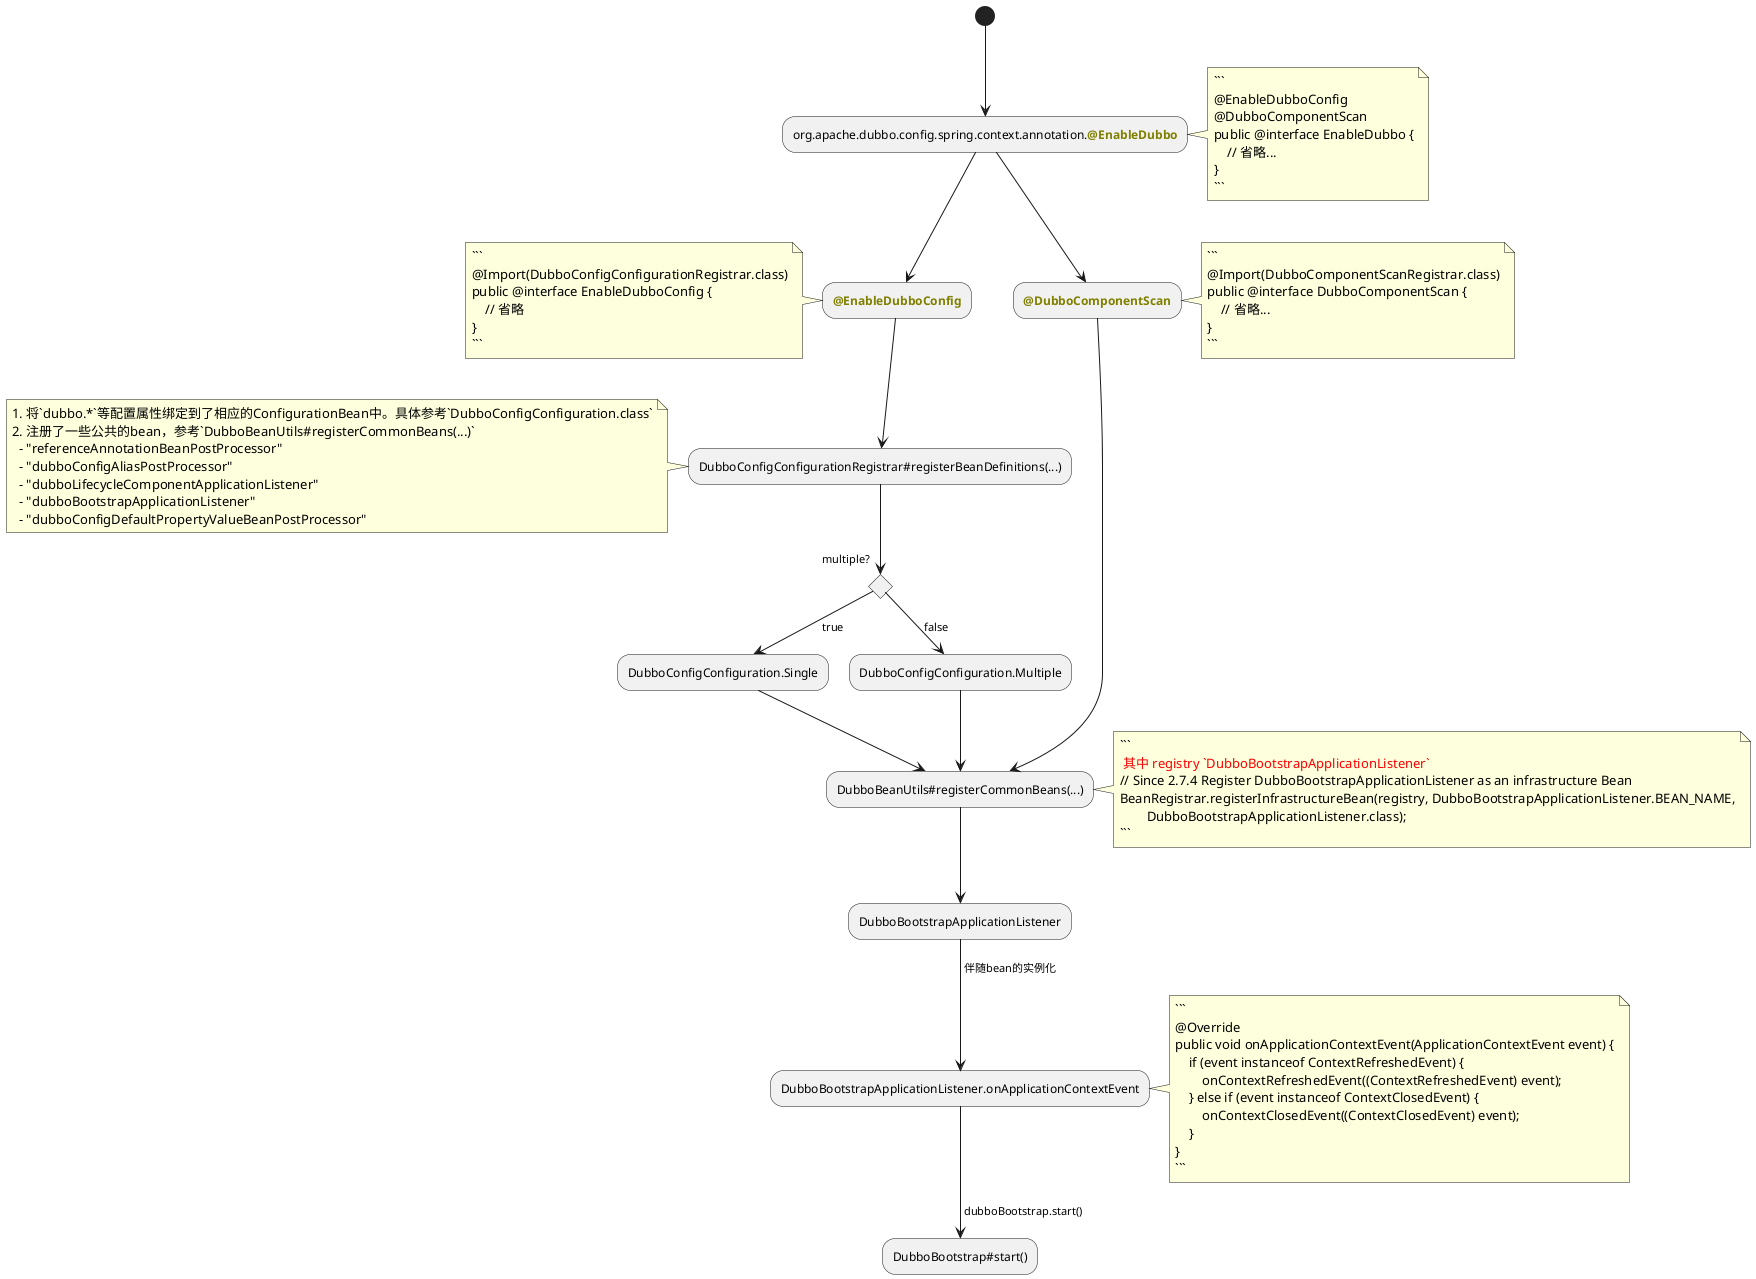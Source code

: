 @startuml
(*)  --> "org.apache.dubbo.config.spring.context.annotation.<color:808000>**@EnableDubbo**</color>" as enable_dubbo
note right
```
@EnableDubboConfig
@DubboComponentScan
public @interface EnableDubbo {
    // 省略...
}
```
end note

enable_dubbo --> "<color:808000>**@EnableDubboConfig**</color>"
note left
```
@Import(DubboConfigConfigurationRegistrar.class)
public @interface EnableDubboConfig {
    // 省略
}
```
end note

--> "DubboConfigConfigurationRegistrar#registerBeanDefinitions(...)"
note left
1. 将`dubbo.*`等配置属性绑定到了相应的ConfigurationBean中。具体参考`DubboConfigConfiguration.class`
2. 注册了一些公共的bean，参考`DubboBeanUtils#registerCommonBeans(...)`
  - "referenceAnnotationBeanPostProcessor"
  - "dubboConfigAliasPostProcessor"
  - "dubboLifecycleComponentApplicationListener"
  - "dubboBootstrapApplicationListener"
  - "dubboConfigDefaultPropertyValueBeanPostProcessor"
end note

if multiple? then
    -->[true] "DubboConfigConfiguration.Single" as config_single
    --> "DubboBeanUtils#registerCommonBeans(...)" as config_common
else
    -->[false] "DubboConfigConfiguration.Multiple" as config_multiple
    --> config_common
endif

enable_dubbo --> "<color:808000>**@DubboComponentScan**</color>"
note right
```
@Import(DubboComponentScanRegistrar.class)
public @interface DubboComponentScan {
    // 省略...
}
```
end note

-->[ ] config_common
note right
```
<color:red> 其中 registry `DubboBootstrapApplicationListener` </color>
// Since 2.7.4 Register DubboBootstrapApplicationListener as an infrastructure Bean
BeanRegistrar.registerInfrastructureBean(registry, DubboBootstrapApplicationListener.BEAN_NAME,
        DubboBootstrapApplicationListener.class);
```
end note

-->[ ] "DubboBootstrapApplicationListener"
-->[ 伴随bean的实例化] "DubboBootstrapApplicationListener.onApplicationContextEvent"
note right
```
@Override
public void onApplicationContextEvent(ApplicationContextEvent event) {
    if (event instanceof ContextRefreshedEvent) {
        onContextRefreshedEvent((ContextRefreshedEvent) event);
    } else if (event instanceof ContextClosedEvent) {
        onContextClosedEvent((ContextClosedEvent) event);
    }
}
```
end note

-->[ dubboBootstrap.start()] "DubboBootstrap#start()"
@enduml